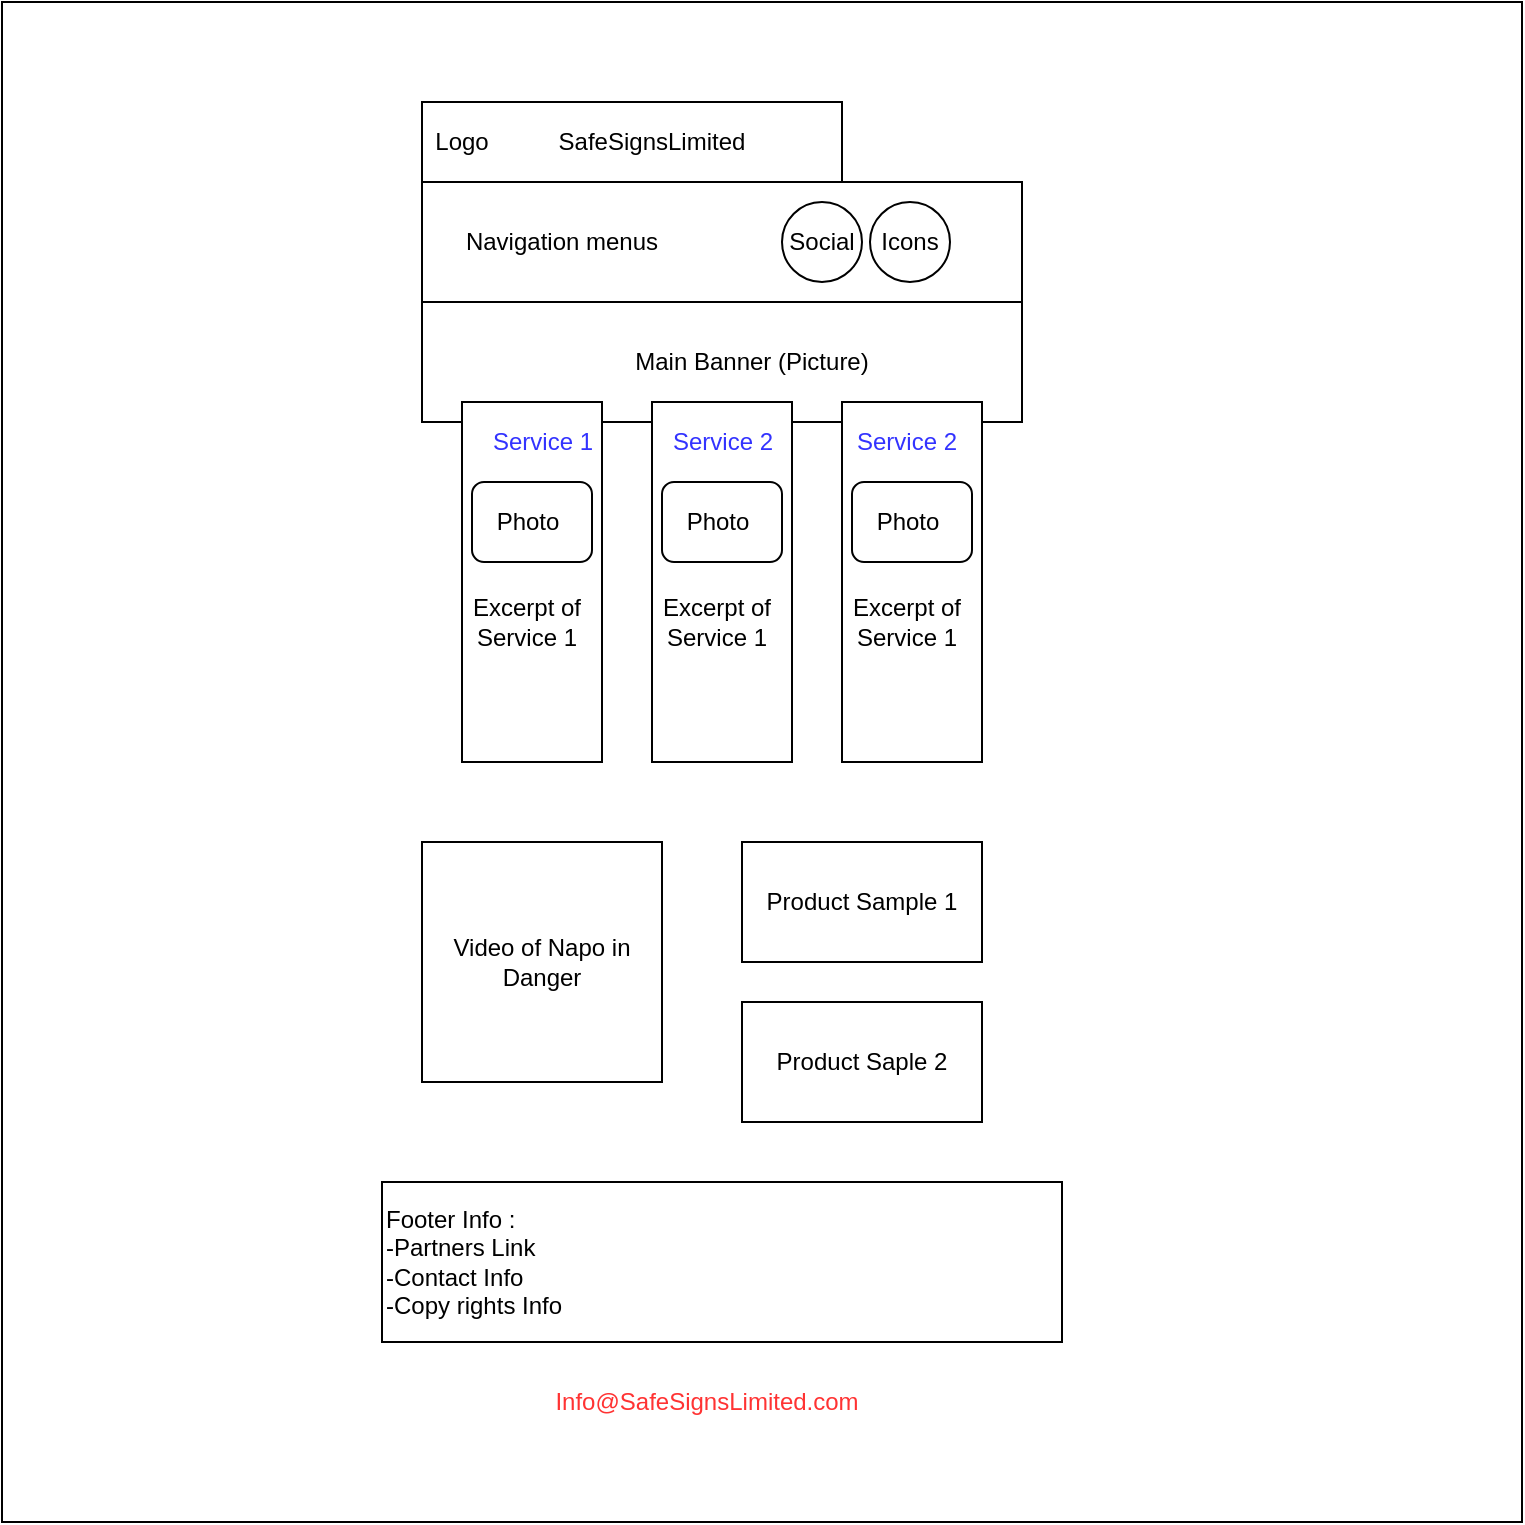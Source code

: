 <mxfile version="13.9.9" type="device"><diagram id="CLA4A2Yj-cciK6uaBxzg" name="Page-1"><mxGraphModel dx="1038" dy="607" grid="1" gridSize="10" guides="1" tooltips="1" connect="1" arrows="1" fold="1" page="1" pageScale="1" pageWidth="850" pageHeight="1100" math="0" shadow="0"><root><mxCell id="0"/><mxCell id="1" parent="0"/><mxCell id="6DFdT5JhE74Rl_-oqzXL-49" value="" style="whiteSpace=wrap;html=1;aspect=fixed;fontColor=#FF3333;align=left;" vertex="1" parent="1"><mxGeometry x="90" y="650" width="760" height="760" as="geometry"/></mxCell><mxCell id="6DFdT5JhE74Rl_-oqzXL-3" value="" style="ellipse;whiteSpace=wrap;html=1;aspect=fixed;" vertex="1" parent="1"><mxGeometry x="300" y="700" width="40" height="40" as="geometry"/></mxCell><mxCell id="6DFdT5JhE74Rl_-oqzXL-19" value="Service 1" style="text;html=1;strokeColor=none;fillColor=none;align=center;verticalAlign=middle;whiteSpace=wrap;rounded=0;" vertex="1" parent="1"><mxGeometry x="330" y="850" width="60" height="20" as="geometry"/></mxCell><mxCell id="6DFdT5JhE74Rl_-oqzXL-50" value="" style="group" vertex="1" connectable="0" parent="1"><mxGeometry x="280" y="700" width="340" height="660" as="geometry"/></mxCell><mxCell id="6DFdT5JhE74Rl_-oqzXL-2" value="" style="rounded=0;whiteSpace=wrap;html=1;" vertex="1" parent="6DFdT5JhE74Rl_-oqzXL-50"><mxGeometry x="20" width="210" height="40" as="geometry"/></mxCell><mxCell id="6DFdT5JhE74Rl_-oqzXL-4" value="Logo" style="text;html=1;strokeColor=none;fillColor=none;align=center;verticalAlign=middle;whiteSpace=wrap;rounded=0;" vertex="1" parent="6DFdT5JhE74Rl_-oqzXL-50"><mxGeometry x="20" y="10" width="40" height="20" as="geometry"/></mxCell><mxCell id="6DFdT5JhE74Rl_-oqzXL-6" value="SafeSignsLimited" style="text;html=1;strokeColor=none;fillColor=none;align=center;verticalAlign=middle;whiteSpace=wrap;rounded=0;" vertex="1" parent="6DFdT5JhE74Rl_-oqzXL-50"><mxGeometry x="70" y="10" width="130" height="20" as="geometry"/></mxCell><mxCell id="6DFdT5JhE74Rl_-oqzXL-8" value="" style="rounded=0;whiteSpace=wrap;html=1;" vertex="1" parent="6DFdT5JhE74Rl_-oqzXL-50"><mxGeometry x="20" y="40" width="300" height="60" as="geometry"/></mxCell><mxCell id="6DFdT5JhE74Rl_-oqzXL-9" value="Navigation menus" style="text;html=1;strokeColor=none;fillColor=none;align=center;verticalAlign=middle;whiteSpace=wrap;rounded=0;" vertex="1" parent="6DFdT5JhE74Rl_-oqzXL-50"><mxGeometry x="40" y="60" width="100" height="20" as="geometry"/></mxCell><mxCell id="6DFdT5JhE74Rl_-oqzXL-15" value="" style="group" vertex="1" connectable="0" parent="6DFdT5JhE74Rl_-oqzXL-50"><mxGeometry x="200" y="50" width="84" height="40" as="geometry"/></mxCell><mxCell id="6DFdT5JhE74Rl_-oqzXL-10" value="" style="ellipse;whiteSpace=wrap;html=1;aspect=fixed;" vertex="1" parent="6DFdT5JhE74Rl_-oqzXL-15"><mxGeometry width="40" height="40" as="geometry"/></mxCell><mxCell id="6DFdT5JhE74Rl_-oqzXL-12" value="" style="ellipse;whiteSpace=wrap;html=1;aspect=fixed;" vertex="1" parent="6DFdT5JhE74Rl_-oqzXL-15"><mxGeometry x="44" width="40" height="40" as="geometry"/></mxCell><mxCell id="6DFdT5JhE74Rl_-oqzXL-13" value="Social" style="text;html=1;strokeColor=none;fillColor=none;align=center;verticalAlign=middle;whiteSpace=wrap;rounded=0;" vertex="1" parent="6DFdT5JhE74Rl_-oqzXL-15"><mxGeometry y="10" width="40" height="20" as="geometry"/></mxCell><mxCell id="6DFdT5JhE74Rl_-oqzXL-14" value="Icons" style="text;html=1;strokeColor=none;fillColor=none;align=center;verticalAlign=middle;whiteSpace=wrap;rounded=0;" vertex="1" parent="6DFdT5JhE74Rl_-oqzXL-15"><mxGeometry x="44" y="10" width="40" height="20" as="geometry"/></mxCell><mxCell id="6DFdT5JhE74Rl_-oqzXL-16" value="" style="rounded=0;whiteSpace=wrap;html=1;" vertex="1" parent="6DFdT5JhE74Rl_-oqzXL-50"><mxGeometry x="20" y="100" width="300" height="60" as="geometry"/></mxCell><mxCell id="6DFdT5JhE74Rl_-oqzXL-17" value="Main Banner (Picture)" style="text;html=1;strokeColor=none;fillColor=none;align=center;verticalAlign=middle;whiteSpace=wrap;rounded=0;" vertex="1" parent="6DFdT5JhE74Rl_-oqzXL-50"><mxGeometry x="90" y="120" width="190" height="20" as="geometry"/></mxCell><mxCell id="6DFdT5JhE74Rl_-oqzXL-27" value="" style="group" vertex="1" connectable="0" parent="6DFdT5JhE74Rl_-oqzXL-50"><mxGeometry x="40" y="150" width="70" height="180" as="geometry"/></mxCell><mxCell id="6DFdT5JhE74Rl_-oqzXL-18" value="" style="rounded=0;whiteSpace=wrap;html=1;" vertex="1" parent="6DFdT5JhE74Rl_-oqzXL-27"><mxGeometry width="70" height="180" as="geometry"/></mxCell><mxCell id="6DFdT5JhE74Rl_-oqzXL-20" value="Photo" style="text;html=1;strokeColor=none;fillColor=none;align=center;verticalAlign=middle;whiteSpace=wrap;rounded=0;" vertex="1" parent="6DFdT5JhE74Rl_-oqzXL-27"><mxGeometry x="15" y="50" width="40" height="20" as="geometry"/></mxCell><mxCell id="6DFdT5JhE74Rl_-oqzXL-21" value="" style="rounded=1;whiteSpace=wrap;html=1;" vertex="1" parent="6DFdT5JhE74Rl_-oqzXL-27"><mxGeometry x="5" y="40" width="60" height="40" as="geometry"/></mxCell><mxCell id="6DFdT5JhE74Rl_-oqzXL-24" value="Excerpt of Service 1" style="text;html=1;strokeColor=none;fillColor=none;align=center;verticalAlign=middle;whiteSpace=wrap;rounded=0;" vertex="1" parent="6DFdT5JhE74Rl_-oqzXL-27"><mxGeometry y="100" width="65" height="20" as="geometry"/></mxCell><mxCell id="6DFdT5JhE74Rl_-oqzXL-25" value="Photo" style="text;html=1;strokeColor=none;fillColor=none;align=center;verticalAlign=middle;whiteSpace=wrap;rounded=0;" vertex="1" parent="6DFdT5JhE74Rl_-oqzXL-27"><mxGeometry x="13" y="50" width="40" height="20" as="geometry"/></mxCell><mxCell id="6DFdT5JhE74Rl_-oqzXL-40" value="Service 1" style="text;html=1;strokeColor=none;fillColor=none;align=center;verticalAlign=middle;whiteSpace=wrap;rounded=0;fontColor=#3333FF;" vertex="1" parent="6DFdT5JhE74Rl_-oqzXL-27"><mxGeometry x="13" y="10" width="55" height="20" as="geometry"/></mxCell><mxCell id="6DFdT5JhE74Rl_-oqzXL-28" value="" style="group" vertex="1" connectable="0" parent="6DFdT5JhE74Rl_-oqzXL-50"><mxGeometry x="135" y="150" width="70" height="180" as="geometry"/></mxCell><mxCell id="6DFdT5JhE74Rl_-oqzXL-29" value="" style="rounded=0;whiteSpace=wrap;html=1;" vertex="1" parent="6DFdT5JhE74Rl_-oqzXL-28"><mxGeometry width="70" height="180" as="geometry"/></mxCell><mxCell id="6DFdT5JhE74Rl_-oqzXL-30" value="Photo" style="text;html=1;strokeColor=none;fillColor=none;align=center;verticalAlign=middle;whiteSpace=wrap;rounded=0;" vertex="1" parent="6DFdT5JhE74Rl_-oqzXL-28"><mxGeometry x="15" y="50" width="40" height="20" as="geometry"/></mxCell><mxCell id="6DFdT5JhE74Rl_-oqzXL-31" value="" style="rounded=1;whiteSpace=wrap;html=1;" vertex="1" parent="6DFdT5JhE74Rl_-oqzXL-28"><mxGeometry x="5" y="40" width="60" height="40" as="geometry"/></mxCell><mxCell id="6DFdT5JhE74Rl_-oqzXL-32" value="Excerpt of Service 1" style="text;html=1;strokeColor=none;fillColor=none;align=center;verticalAlign=middle;whiteSpace=wrap;rounded=0;" vertex="1" parent="6DFdT5JhE74Rl_-oqzXL-28"><mxGeometry y="100" width="65" height="20" as="geometry"/></mxCell><mxCell id="6DFdT5JhE74Rl_-oqzXL-33" value="Photo" style="text;html=1;strokeColor=none;fillColor=none;align=center;verticalAlign=middle;whiteSpace=wrap;rounded=0;" vertex="1" parent="6DFdT5JhE74Rl_-oqzXL-28"><mxGeometry x="13" y="50" width="40" height="20" as="geometry"/></mxCell><mxCell id="6DFdT5JhE74Rl_-oqzXL-41" value="Service 2" style="text;html=1;strokeColor=none;fillColor=none;align=center;verticalAlign=middle;whiteSpace=wrap;rounded=0;fontColor=#3333FF;" vertex="1" parent="6DFdT5JhE74Rl_-oqzXL-28"><mxGeometry x="7.5" y="10" width="55" height="20" as="geometry"/></mxCell><mxCell id="6DFdT5JhE74Rl_-oqzXL-34" value="" style="group" vertex="1" connectable="0" parent="6DFdT5JhE74Rl_-oqzXL-50"><mxGeometry x="230" y="150" width="70" height="180" as="geometry"/></mxCell><mxCell id="6DFdT5JhE74Rl_-oqzXL-35" value="" style="rounded=0;whiteSpace=wrap;html=1;" vertex="1" parent="6DFdT5JhE74Rl_-oqzXL-34"><mxGeometry width="70" height="180" as="geometry"/></mxCell><mxCell id="6DFdT5JhE74Rl_-oqzXL-36" value="Photo" style="text;html=1;strokeColor=none;fillColor=none;align=center;verticalAlign=middle;whiteSpace=wrap;rounded=0;" vertex="1" parent="6DFdT5JhE74Rl_-oqzXL-34"><mxGeometry x="15" y="50" width="40" height="20" as="geometry"/></mxCell><mxCell id="6DFdT5JhE74Rl_-oqzXL-37" value="" style="rounded=1;whiteSpace=wrap;html=1;" vertex="1" parent="6DFdT5JhE74Rl_-oqzXL-34"><mxGeometry x="5" y="40" width="60" height="40" as="geometry"/></mxCell><mxCell id="6DFdT5JhE74Rl_-oqzXL-38" value="Excerpt of Service 1" style="text;html=1;strokeColor=none;fillColor=none;align=center;verticalAlign=middle;whiteSpace=wrap;rounded=0;" vertex="1" parent="6DFdT5JhE74Rl_-oqzXL-34"><mxGeometry y="100" width="65" height="20" as="geometry"/></mxCell><mxCell id="6DFdT5JhE74Rl_-oqzXL-39" value="Photo" style="text;html=1;strokeColor=none;fillColor=none;align=center;verticalAlign=middle;whiteSpace=wrap;rounded=0;" vertex="1" parent="6DFdT5JhE74Rl_-oqzXL-34"><mxGeometry x="13" y="50" width="40" height="20" as="geometry"/></mxCell><mxCell id="6DFdT5JhE74Rl_-oqzXL-42" value="Service 2" style="text;html=1;strokeColor=none;fillColor=none;align=center;verticalAlign=middle;whiteSpace=wrap;rounded=0;fontColor=#3333FF;" vertex="1" parent="6DFdT5JhE74Rl_-oqzXL-34"><mxGeometry x="5" y="10" width="55" height="20" as="geometry"/></mxCell><mxCell id="6DFdT5JhE74Rl_-oqzXL-43" value="Video of Napo in Danger" style="whiteSpace=wrap;html=1;aspect=fixed;" vertex="1" parent="6DFdT5JhE74Rl_-oqzXL-50"><mxGeometry x="20" y="370" width="120" height="120" as="geometry"/></mxCell><mxCell id="6DFdT5JhE74Rl_-oqzXL-44" value="Product Saple 2" style="rounded=0;whiteSpace=wrap;html=1;" vertex="1" parent="6DFdT5JhE74Rl_-oqzXL-50"><mxGeometry x="180" y="450" width="120" height="60" as="geometry"/></mxCell><mxCell id="6DFdT5JhE74Rl_-oqzXL-45" value="Product Sample 1" style="rounded=0;whiteSpace=wrap;html=1;" vertex="1" parent="6DFdT5JhE74Rl_-oqzXL-50"><mxGeometry x="180" y="370" width="120" height="60" as="geometry"/></mxCell><mxCell id="6DFdT5JhE74Rl_-oqzXL-46" value="Footer Info :&amp;nbsp;&lt;br&gt;-Partners Link&lt;br&gt;-Contact Info&lt;br&gt;-Copy rights Info" style="rounded=0;whiteSpace=wrap;html=1;align=left;" vertex="1" parent="6DFdT5JhE74Rl_-oqzXL-50"><mxGeometry y="540" width="340" height="80" as="geometry"/></mxCell><mxCell id="6DFdT5JhE74Rl_-oqzXL-47" value="Info@SafeSignsLimited.com" style="text;html=1;strokeColor=none;fillColor=none;align=center;verticalAlign=middle;whiteSpace=wrap;rounded=0;fontColor=#FF3333;" vertex="1" parent="6DFdT5JhE74Rl_-oqzXL-50"><mxGeometry x="110" y="640" width="105" height="20" as="geometry"/></mxCell></root></mxGraphModel></diagram></mxfile>